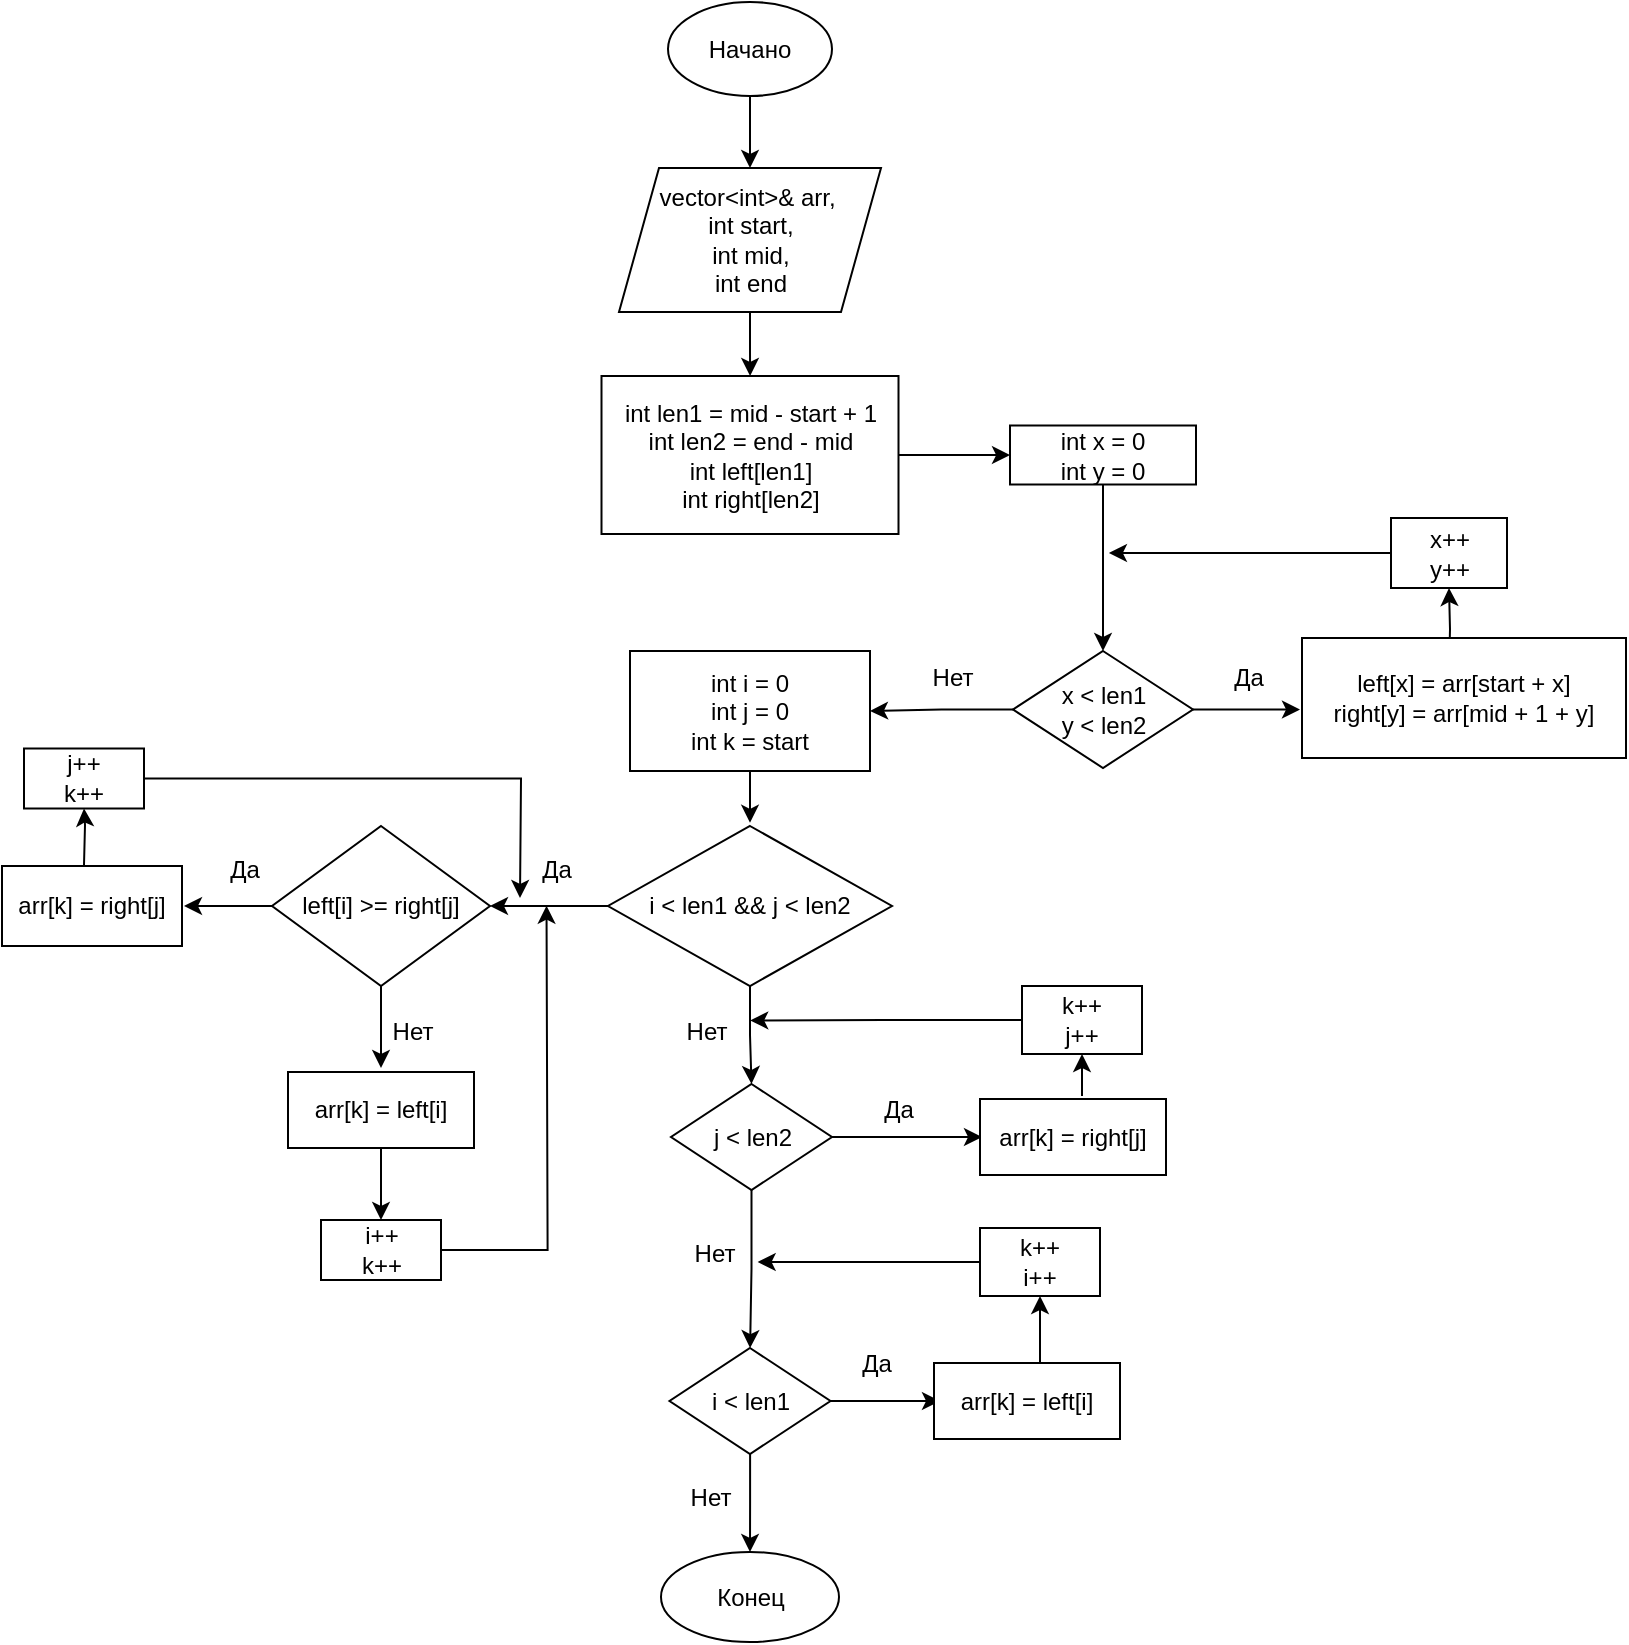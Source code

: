 <mxfile version="24.0.6" type="google">
  <diagram id="C5RBs43oDa-KdzZeNtuy" name="Page-1">
    <mxGraphModel grid="0" page="0" gridSize="10" guides="1" tooltips="1" connect="1" arrows="1" fold="1" pageScale="1" pageWidth="827" pageHeight="1169" math="0" shadow="0">
      <root>
        <mxCell id="WIyWlLk6GJQsqaUBKTNV-0" />
        <mxCell id="WIyWlLk6GJQsqaUBKTNV-1" parent="WIyWlLk6GJQsqaUBKTNV-0" />
        <mxCell id="a0WoWxF5yiMHTaPTMv4B-3" style="edgeStyle=orthogonalEdgeStyle;rounded=0;orthogonalLoop=1;jettySize=auto;html=1;entryX=0.5;entryY=0;entryDx=0;entryDy=0;" edge="1" parent="WIyWlLk6GJQsqaUBKTNV-1" source="a0WoWxF5yiMHTaPTMv4B-0" target="a0WoWxF5yiMHTaPTMv4B-1">
          <mxGeometry relative="1" as="geometry" />
        </mxCell>
        <mxCell id="a0WoWxF5yiMHTaPTMv4B-0" value="Начано" style="ellipse;whiteSpace=wrap;html=1;" vertex="1" parent="WIyWlLk6GJQsqaUBKTNV-1">
          <mxGeometry x="187" y="4" width="82" height="47" as="geometry" />
        </mxCell>
        <mxCell id="a0WoWxF5yiMHTaPTMv4B-4" style="edgeStyle=orthogonalEdgeStyle;rounded=0;orthogonalLoop=1;jettySize=auto;html=1;" edge="1" parent="WIyWlLk6GJQsqaUBKTNV-1" source="a0WoWxF5yiMHTaPTMv4B-1" target="a0WoWxF5yiMHTaPTMv4B-2">
          <mxGeometry relative="1" as="geometry" />
        </mxCell>
        <mxCell id="a0WoWxF5yiMHTaPTMv4B-1" value="vector&amp;lt;int&amp;gt;&amp;amp; arr,&amp;nbsp;&lt;div&gt;int start,&lt;/div&gt;&lt;div&gt;int mid,&lt;/div&gt;&lt;div&gt;int end&lt;/div&gt;" style="shape=parallelogram;perimeter=parallelogramPerimeter;whiteSpace=wrap;html=1;fixedSize=1;" vertex="1" parent="WIyWlLk6GJQsqaUBKTNV-1">
          <mxGeometry x="162.5" y="87" width="131" height="72" as="geometry" />
        </mxCell>
        <mxCell id="a0WoWxF5yiMHTaPTMv4B-61" style="edgeStyle=orthogonalEdgeStyle;rounded=0;orthogonalLoop=1;jettySize=auto;html=1;" edge="1" parent="WIyWlLk6GJQsqaUBKTNV-1" source="a0WoWxF5yiMHTaPTMv4B-2" target="a0WoWxF5yiMHTaPTMv4B-12">
          <mxGeometry relative="1" as="geometry" />
        </mxCell>
        <mxCell id="a0WoWxF5yiMHTaPTMv4B-2" value="int len1 = mid - start + 1&lt;div&gt;int len2 = end - mid&lt;/div&gt;&lt;div&gt;int left[len1]&lt;/div&gt;&lt;div&gt;int right[len2]&lt;/div&gt;" style="rounded=0;whiteSpace=wrap;html=1;" vertex="1" parent="WIyWlLk6GJQsqaUBKTNV-1">
          <mxGeometry x="153.75" y="191" width="148.5" height="79" as="geometry" />
        </mxCell>
        <mxCell id="a0WoWxF5yiMHTaPTMv4B-60" style="edgeStyle=orthogonalEdgeStyle;rounded=0;orthogonalLoop=1;jettySize=auto;html=1;" edge="1" parent="WIyWlLk6GJQsqaUBKTNV-1" source="a0WoWxF5yiMHTaPTMv4B-12" target="a0WoWxF5yiMHTaPTMv4B-27">
          <mxGeometry relative="1" as="geometry" />
        </mxCell>
        <mxCell id="a0WoWxF5yiMHTaPTMv4B-12" value="&lt;span style=&quot;font-weight: normal;&quot;&gt;int x = 0&lt;/span&gt;&lt;div&gt;&lt;span style=&quot;font-weight: 400;&quot;&gt;int y = 0&lt;/span&gt;&lt;/div&gt;" style="rounded=0;whiteSpace=wrap;html=1;fontStyle=1" vertex="1" parent="WIyWlLk6GJQsqaUBKTNV-1">
          <mxGeometry x="358" y="215.75" width="93" height="29.5" as="geometry" />
        </mxCell>
        <mxCell id="a0WoWxF5yiMHTaPTMv4B-59" style="edgeStyle=orthogonalEdgeStyle;rounded=0;orthogonalLoop=1;jettySize=auto;html=1;" edge="1" parent="WIyWlLk6GJQsqaUBKTNV-1" source="a0WoWxF5yiMHTaPTMv4B-27" target="a0WoWxF5yiMHTaPTMv4B-36">
          <mxGeometry relative="1" as="geometry" />
        </mxCell>
        <mxCell id="a0WoWxF5yiMHTaPTMv4B-62" style="edgeStyle=orthogonalEdgeStyle;rounded=0;orthogonalLoop=1;jettySize=auto;html=1;entryX=0;entryY=0.5;entryDx=0;entryDy=0;" edge="1" parent="WIyWlLk6GJQsqaUBKTNV-1" source="a0WoWxF5yiMHTaPTMv4B-27">
          <mxGeometry relative="1" as="geometry">
            <mxPoint x="503" y="357.75" as="targetPoint" />
          </mxGeometry>
        </mxCell>
        <mxCell id="a0WoWxF5yiMHTaPTMv4B-27" value="&lt;div&gt;x &amp;lt; len1&lt;/div&gt;у &amp;lt; len2" style="rhombus;whiteSpace=wrap;html=1;" vertex="1" parent="WIyWlLk6GJQsqaUBKTNV-1">
          <mxGeometry x="359.5" y="328.5" width="90" height="58.5" as="geometry" />
        </mxCell>
        <mxCell id="a0WoWxF5yiMHTaPTMv4B-34" style="edgeStyle=orthogonalEdgeStyle;rounded=0;orthogonalLoop=1;jettySize=auto;html=1;entryX=0.5;entryY=1;entryDx=0;entryDy=0;" edge="1" parent="WIyWlLk6GJQsqaUBKTNV-1" target="a0WoWxF5yiMHTaPTMv4B-32">
          <mxGeometry relative="1" as="geometry">
            <mxPoint x="577.5" y="338.25" as="sourcePoint" />
          </mxGeometry>
        </mxCell>
        <mxCell id="a0WoWxF5yiMHTaPTMv4B-66" style="edgeStyle=orthogonalEdgeStyle;rounded=0;orthogonalLoop=1;jettySize=auto;html=1;" edge="1" parent="WIyWlLk6GJQsqaUBKTNV-1" source="a0WoWxF5yiMHTaPTMv4B-32">
          <mxGeometry relative="1" as="geometry">
            <mxPoint x="407.451" y="279.5" as="targetPoint" />
          </mxGeometry>
        </mxCell>
        <mxCell id="a0WoWxF5yiMHTaPTMv4B-32" value="&lt;div&gt;x++&lt;/div&gt;y++" style="rounded=0;whiteSpace=wrap;html=1;" vertex="1" parent="WIyWlLk6GJQsqaUBKTNV-1">
          <mxGeometry x="548.5" y="262" width="58" height="35" as="geometry" />
        </mxCell>
        <mxCell id="a0WoWxF5yiMHTaPTMv4B-69" style="edgeStyle=orthogonalEdgeStyle;rounded=0;orthogonalLoop=1;jettySize=auto;html=1;" edge="1" parent="WIyWlLk6GJQsqaUBKTNV-1" source="a0WoWxF5yiMHTaPTMv4B-36">
          <mxGeometry relative="1" as="geometry">
            <mxPoint x="228.0" y="414.412" as="targetPoint" />
          </mxGeometry>
        </mxCell>
        <mxCell id="a0WoWxF5yiMHTaPTMv4B-36" value="int i = 0&lt;div&gt;int j = 0&lt;/div&gt;&lt;div&gt;int k = start&lt;/div&gt;" style="rounded=0;whiteSpace=wrap;html=1;" vertex="1" parent="WIyWlLk6GJQsqaUBKTNV-1">
          <mxGeometry x="168" y="328.5" width="120" height="60" as="geometry" />
        </mxCell>
        <mxCell id="a0WoWxF5yiMHTaPTMv4B-63" value="Да" style="text;html=1;align=center;verticalAlign=middle;resizable=0;points=[];autosize=1;strokeColor=none;fillColor=none;" vertex="1" parent="WIyWlLk6GJQsqaUBKTNV-1">
          <mxGeometry x="460" y="328.5" width="33" height="26" as="geometry" />
        </mxCell>
        <mxCell id="a0WoWxF5yiMHTaPTMv4B-64" value="Нет" style="text;html=1;align=center;verticalAlign=middle;resizable=0;points=[];autosize=1;strokeColor=none;fillColor=none;" vertex="1" parent="WIyWlLk6GJQsqaUBKTNV-1">
          <mxGeometry x="310" y="328.5" width="38" height="26" as="geometry" />
        </mxCell>
        <mxCell id="a0WoWxF5yiMHTaPTMv4B-70" style="edgeStyle=orthogonalEdgeStyle;rounded=0;orthogonalLoop=1;jettySize=auto;html=1;" edge="1" parent="WIyWlLk6GJQsqaUBKTNV-1" source="a0WoWxF5yiMHTaPTMv4B-67" target="a0WoWxF5yiMHTaPTMv4B-68">
          <mxGeometry relative="1" as="geometry" />
        </mxCell>
        <mxCell id="a0WoWxF5yiMHTaPTMv4B-82" style="edgeStyle=orthogonalEdgeStyle;rounded=0;orthogonalLoop=1;jettySize=auto;html=1;" edge="1" parent="WIyWlLk6GJQsqaUBKTNV-1" source="a0WoWxF5yiMHTaPTMv4B-67" target="a0WoWxF5yiMHTaPTMv4B-78">
          <mxGeometry relative="1" as="geometry" />
        </mxCell>
        <mxCell id="a0WoWxF5yiMHTaPTMv4B-67" value="i &amp;lt; len1 &amp;amp;&amp;amp; j &amp;lt; len2" style="rhombus;whiteSpace=wrap;html=1;" vertex="1" parent="WIyWlLk6GJQsqaUBKTNV-1">
          <mxGeometry x="157" y="416" width="142" height="80" as="geometry" />
        </mxCell>
        <mxCell id="a0WoWxF5yiMHTaPTMv4B-79" style="edgeStyle=orthogonalEdgeStyle;rounded=0;orthogonalLoop=1;jettySize=auto;html=1;entryX=1;entryY=0.5;entryDx=0;entryDy=0;" edge="1" parent="WIyWlLk6GJQsqaUBKTNV-1" source="a0WoWxF5yiMHTaPTMv4B-68">
          <mxGeometry relative="1" as="geometry">
            <mxPoint x="-55" y="456" as="targetPoint" />
          </mxGeometry>
        </mxCell>
        <mxCell id="a0WoWxF5yiMHTaPTMv4B-87" style="edgeStyle=orthogonalEdgeStyle;rounded=0;orthogonalLoop=1;jettySize=auto;html=1;" edge="1" parent="WIyWlLk6GJQsqaUBKTNV-1" source="a0WoWxF5yiMHTaPTMv4B-68">
          <mxGeometry relative="1" as="geometry">
            <mxPoint x="43.5" y="537" as="targetPoint" />
          </mxGeometry>
        </mxCell>
        <mxCell id="a0WoWxF5yiMHTaPTMv4B-68" value="left[i] &amp;gt;= right[j]" style="rhombus;whiteSpace=wrap;html=1;" vertex="1" parent="WIyWlLk6GJQsqaUBKTNV-1">
          <mxGeometry x="-11" y="416" width="109" height="80" as="geometry" />
        </mxCell>
        <mxCell id="a0WoWxF5yiMHTaPTMv4B-71" value="Да" style="text;html=1;align=center;verticalAlign=middle;resizable=0;points=[];autosize=1;strokeColor=none;fillColor=none;" vertex="1" parent="WIyWlLk6GJQsqaUBKTNV-1">
          <mxGeometry x="114" y="425" width="33" height="26" as="geometry" />
        </mxCell>
        <mxCell id="a0WoWxF5yiMHTaPTMv4B-80" style="edgeStyle=orthogonalEdgeStyle;rounded=0;orthogonalLoop=1;jettySize=auto;html=1;" edge="1" parent="WIyWlLk6GJQsqaUBKTNV-1" target="a0WoWxF5yiMHTaPTMv4B-76">
          <mxGeometry relative="1" as="geometry">
            <mxPoint x="-105" y="435.5" as="sourcePoint" />
          </mxGeometry>
        </mxCell>
        <mxCell id="a0WoWxF5yiMHTaPTMv4B-74" value="Да" style="text;html=1;align=center;verticalAlign=middle;resizable=0;points=[];autosize=1;strokeColor=none;fillColor=none;" vertex="1" parent="WIyWlLk6GJQsqaUBKTNV-1">
          <mxGeometry x="-42" y="425" width="33" height="26" as="geometry" />
        </mxCell>
        <mxCell id="a0WoWxF5yiMHTaPTMv4B-81" style="edgeStyle=orthogonalEdgeStyle;rounded=0;orthogonalLoop=1;jettySize=auto;html=1;" edge="1" parent="WIyWlLk6GJQsqaUBKTNV-1" source="a0WoWxF5yiMHTaPTMv4B-76">
          <mxGeometry relative="1" as="geometry">
            <mxPoint x="113" y="452" as="targetPoint" />
          </mxGeometry>
        </mxCell>
        <mxCell id="a0WoWxF5yiMHTaPTMv4B-76" value="j++&lt;div&gt;k++&lt;/div&gt;" style="rounded=0;whiteSpace=wrap;html=1;" vertex="1" parent="WIyWlLk6GJQsqaUBKTNV-1">
          <mxGeometry x="-135" y="377.25" width="60" height="30" as="geometry" />
        </mxCell>
        <mxCell id="a0WoWxF5yiMHTaPTMv4B-92" style="edgeStyle=orthogonalEdgeStyle;rounded=0;orthogonalLoop=1;jettySize=auto;html=1;entryX=0;entryY=0.5;entryDx=0;entryDy=0;" edge="1" parent="WIyWlLk6GJQsqaUBKTNV-1" source="a0WoWxF5yiMHTaPTMv4B-78">
          <mxGeometry relative="1" as="geometry">
            <mxPoint x="344" y="571.5" as="targetPoint" />
          </mxGeometry>
        </mxCell>
        <mxCell id="a0WoWxF5yiMHTaPTMv4B-108" value="" style="edgeStyle=orthogonalEdgeStyle;rounded=0;orthogonalLoop=1;jettySize=auto;html=1;" edge="1" parent="WIyWlLk6GJQsqaUBKTNV-1" source="a0WoWxF5yiMHTaPTMv4B-78" target="a0WoWxF5yiMHTaPTMv4B-107">
          <mxGeometry relative="1" as="geometry" />
        </mxCell>
        <mxCell id="a0WoWxF5yiMHTaPTMv4B-78" value="j &amp;lt; len2" style="rhombus;whiteSpace=wrap;html=1;" vertex="1" parent="WIyWlLk6GJQsqaUBKTNV-1">
          <mxGeometry x="188.5" y="545" width="80.5" height="53" as="geometry" />
        </mxCell>
        <mxCell id="a0WoWxF5yiMHTaPTMv4B-83" value="Нет" style="text;html=1;align=center;verticalAlign=middle;resizable=0;points=[];autosize=1;strokeColor=none;fillColor=none;" vertex="1" parent="WIyWlLk6GJQsqaUBKTNV-1">
          <mxGeometry x="187" y="506" width="38" height="26" as="geometry" />
        </mxCell>
        <mxCell id="a0WoWxF5yiMHTaPTMv4B-85" value="Нет" style="text;html=1;align=center;verticalAlign=middle;resizable=0;points=[];autosize=1;strokeColor=none;fillColor=none;" vertex="1" parent="WIyWlLk6GJQsqaUBKTNV-1">
          <mxGeometry x="40" y="506" width="38" height="26" as="geometry" />
        </mxCell>
        <mxCell id="a0WoWxF5yiMHTaPTMv4B-89" style="edgeStyle=orthogonalEdgeStyle;rounded=0;orthogonalLoop=1;jettySize=auto;html=1;entryX=0.5;entryY=0;entryDx=0;entryDy=0;" edge="1" parent="WIyWlLk6GJQsqaUBKTNV-1" target="a0WoWxF5yiMHTaPTMv4B-88">
          <mxGeometry relative="1" as="geometry">
            <mxPoint x="43.5" y="574" as="sourcePoint" />
          </mxGeometry>
        </mxCell>
        <mxCell id="a0WoWxF5yiMHTaPTMv4B-90" style="edgeStyle=orthogonalEdgeStyle;rounded=0;orthogonalLoop=1;jettySize=auto;html=1;" edge="1" parent="WIyWlLk6GJQsqaUBKTNV-1" source="a0WoWxF5yiMHTaPTMv4B-88">
          <mxGeometry relative="1" as="geometry">
            <mxPoint x="126.262" y="455.845" as="targetPoint" />
          </mxGeometry>
        </mxCell>
        <mxCell id="a0WoWxF5yiMHTaPTMv4B-88" value="i++&lt;div&gt;k++&lt;/div&gt;" style="rounded=0;whiteSpace=wrap;html=1;" vertex="1" parent="WIyWlLk6GJQsqaUBKTNV-1">
          <mxGeometry x="13.5" y="613" width="60" height="30" as="geometry" />
        </mxCell>
        <mxCell id="a0WoWxF5yiMHTaPTMv4B-97" style="edgeStyle=orthogonalEdgeStyle;rounded=0;orthogonalLoop=1;jettySize=auto;html=1;exitX=0.5;exitY=0;exitDx=0;exitDy=0;entryX=0.5;entryY=1;entryDx=0;entryDy=0;" edge="1" parent="WIyWlLk6GJQsqaUBKTNV-1" target="a0WoWxF5yiMHTaPTMv4B-93">
          <mxGeometry relative="1" as="geometry">
            <mxPoint x="394" y="551" as="sourcePoint" />
          </mxGeometry>
        </mxCell>
        <mxCell id="a0WoWxF5yiMHTaPTMv4B-93" value="k++&lt;div&gt;j++&lt;/div&gt;" style="rounded=0;whiteSpace=wrap;html=1;" vertex="1" parent="WIyWlLk6GJQsqaUBKTNV-1">
          <mxGeometry x="364" y="496" width="60" height="34" as="geometry" />
        </mxCell>
        <mxCell id="a0WoWxF5yiMHTaPTMv4B-99" style="edgeStyle=orthogonalEdgeStyle;rounded=0;orthogonalLoop=1;jettySize=auto;html=1;entryX=1.082;entryY=0.279;entryDx=0;entryDy=0;entryPerimeter=0;" edge="1" parent="WIyWlLk6GJQsqaUBKTNV-1" source="a0WoWxF5yiMHTaPTMv4B-93" target="a0WoWxF5yiMHTaPTMv4B-83">
          <mxGeometry relative="1" as="geometry" />
        </mxCell>
        <mxCell id="a0WoWxF5yiMHTaPTMv4B-100" value="Да" style="text;html=1;align=center;verticalAlign=middle;resizable=0;points=[];autosize=1;strokeColor=none;fillColor=none;" vertex="1" parent="WIyWlLk6GJQsqaUBKTNV-1">
          <mxGeometry x="285" y="545" width="33" height="26" as="geometry" />
        </mxCell>
        <mxCell id="a0WoWxF5yiMHTaPTMv4B-102" value="Нет" style="text;html=1;align=center;verticalAlign=middle;resizable=0;points=[];autosize=1;strokeColor=none;fillColor=none;" vertex="1" parent="WIyWlLk6GJQsqaUBKTNV-1">
          <mxGeometry x="191" y="617" width="38" height="26" as="geometry" />
        </mxCell>
        <mxCell id="a0WoWxF5yiMHTaPTMv4B-118" style="edgeStyle=orthogonalEdgeStyle;rounded=0;orthogonalLoop=1;jettySize=auto;html=1;entryX=0.5;entryY=1;entryDx=0;entryDy=0;" edge="1" parent="WIyWlLk6GJQsqaUBKTNV-1" target="a0WoWxF5yiMHTaPTMv4B-110">
          <mxGeometry relative="1" as="geometry">
            <mxPoint x="373" y="685" as="sourcePoint" />
          </mxGeometry>
        </mxCell>
        <mxCell id="a0WoWxF5yiMHTaPTMv4B-109" style="edgeStyle=orthogonalEdgeStyle;rounded=0;orthogonalLoop=1;jettySize=auto;html=1;" edge="1" parent="WIyWlLk6GJQsqaUBKTNV-1" source="a0WoWxF5yiMHTaPTMv4B-107">
          <mxGeometry relative="1" as="geometry">
            <mxPoint x="323" y="703.5" as="targetPoint" />
          </mxGeometry>
        </mxCell>
        <mxCell id="a0WoWxF5yiMHTaPTMv4B-127" style="edgeStyle=orthogonalEdgeStyle;rounded=0;orthogonalLoop=1;jettySize=auto;html=1;" edge="1" parent="WIyWlLk6GJQsqaUBKTNV-1" source="a0WoWxF5yiMHTaPTMv4B-107" target="a0WoWxF5yiMHTaPTMv4B-124">
          <mxGeometry relative="1" as="geometry" />
        </mxCell>
        <mxCell id="a0WoWxF5yiMHTaPTMv4B-107" value="i &amp;lt; len1" style="rhombus;whiteSpace=wrap;html=1;" vertex="1" parent="WIyWlLk6GJQsqaUBKTNV-1">
          <mxGeometry x="187.75" y="677" width="80.5" height="53" as="geometry" />
        </mxCell>
        <mxCell id="a0WoWxF5yiMHTaPTMv4B-120" style="edgeStyle=orthogonalEdgeStyle;rounded=0;orthogonalLoop=1;jettySize=auto;html=1;" edge="1" parent="WIyWlLk6GJQsqaUBKTNV-1" source="a0WoWxF5yiMHTaPTMv4B-110">
          <mxGeometry relative="1" as="geometry">
            <mxPoint x="231.818" y="634" as="targetPoint" />
          </mxGeometry>
        </mxCell>
        <mxCell id="a0WoWxF5yiMHTaPTMv4B-110" value="k++&lt;div&gt;i++&lt;/div&gt;" style="rounded=0;whiteSpace=wrap;html=1;" vertex="1" parent="WIyWlLk6GJQsqaUBKTNV-1">
          <mxGeometry x="343" y="617" width="60" height="34" as="geometry" />
        </mxCell>
        <mxCell id="a0WoWxF5yiMHTaPTMv4B-111" style="edgeStyle=orthogonalEdgeStyle;rounded=0;orthogonalLoop=1;jettySize=auto;html=1;exitX=0.5;exitY=1;exitDx=0;exitDy=0;" edge="1" parent="WIyWlLk6GJQsqaUBKTNV-1">
          <mxGeometry relative="1" as="geometry">
            <mxPoint x="373" y="666" as="sourcePoint" />
            <mxPoint x="373" y="666" as="targetPoint" />
          </mxGeometry>
        </mxCell>
        <mxCell id="a0WoWxF5yiMHTaPTMv4B-121" value="Да" style="text;html=1;align=center;verticalAlign=middle;resizable=0;points=[];autosize=1;strokeColor=none;fillColor=none;" vertex="1" parent="WIyWlLk6GJQsqaUBKTNV-1">
          <mxGeometry x="274" y="672" width="33" height="26" as="geometry" />
        </mxCell>
        <mxCell id="a0WoWxF5yiMHTaPTMv4B-123" value="Нет" style="text;html=1;align=center;verticalAlign=middle;resizable=0;points=[];autosize=1;strokeColor=none;fillColor=none;" vertex="1" parent="WIyWlLk6GJQsqaUBKTNV-1">
          <mxGeometry x="188.5" y="739" width="38" height="26" as="geometry" />
        </mxCell>
        <mxCell id="a0WoWxF5yiMHTaPTMv4B-124" value="Конец" style="ellipse;whiteSpace=wrap;html=1;" vertex="1" parent="WIyWlLk6GJQsqaUBKTNV-1">
          <mxGeometry x="183.5" y="779" width="89" height="45" as="geometry" />
        </mxCell>
        <mxCell id="a0WoWxF5yiMHTaPTMv4B-128" value="&lt;div&gt;left[x] = arr[start + x]&lt;br&gt;&lt;/div&gt;right[у] = arr[mid + 1 + y]" style="rounded=0;whiteSpace=wrap;html=1;" vertex="1" parent="WIyWlLk6GJQsqaUBKTNV-1">
          <mxGeometry x="504" y="322" width="162" height="60" as="geometry" />
        </mxCell>
        <mxCell id="a0WoWxF5yiMHTaPTMv4B-129" value="arr[k] = right[j]" style="rounded=0;whiteSpace=wrap;html=1;" vertex="1" parent="WIyWlLk6GJQsqaUBKTNV-1">
          <mxGeometry x="-146" y="436" width="90" height="40" as="geometry" />
        </mxCell>
        <mxCell id="a0WoWxF5yiMHTaPTMv4B-130" value="arr[k] = left[i]" style="rounded=0;whiteSpace=wrap;html=1;" vertex="1" parent="WIyWlLk6GJQsqaUBKTNV-1">
          <mxGeometry x="-3" y="539" width="93" height="38" as="geometry" />
        </mxCell>
        <mxCell id="a0WoWxF5yiMHTaPTMv4B-131" value="arr[k] = left[i]" style="rounded=0;whiteSpace=wrap;html=1;" vertex="1" parent="WIyWlLk6GJQsqaUBKTNV-1">
          <mxGeometry x="320" y="684.5" width="93" height="38" as="geometry" />
        </mxCell>
        <mxCell id="a0WoWxF5yiMHTaPTMv4B-133" value="arr[k] = right[j]" style="rounded=0;whiteSpace=wrap;html=1;" vertex="1" parent="WIyWlLk6GJQsqaUBKTNV-1">
          <mxGeometry x="343" y="552.5" width="93" height="38" as="geometry" />
        </mxCell>
      </root>
    </mxGraphModel>
  </diagram>
</mxfile>

